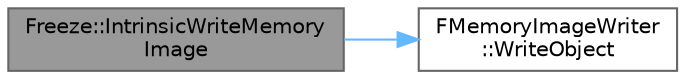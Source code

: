 digraph "Freeze::IntrinsicWriteMemoryImage"
{
 // INTERACTIVE_SVG=YES
 // LATEX_PDF_SIZE
  bgcolor="transparent";
  edge [fontname=Helvetica,fontsize=10,labelfontname=Helvetica,labelfontsize=10];
  node [fontname=Helvetica,fontsize=10,shape=box,height=0.2,width=0.4];
  rankdir="LR";
  Node1 [id="Node000001",label="Freeze::IntrinsicWriteMemory\lImage",height=0.2,width=0.4,color="gray40", fillcolor="grey60", style="filled", fontcolor="black",tooltip=" "];
  Node1 -> Node2 [id="edge1_Node000001_Node000002",color="steelblue1",style="solid",tooltip=" "];
  Node2 [id="Node000002",label="FMemoryImageWriter\l::WriteObject",height=0.2,width=0.4,color="grey40", fillcolor="white", style="filled",URL="$d7/db2/classFMemoryImageWriter.html#a2223c878e157fa8304663cd5c4e0c9cd",tooltip=" "];
}
